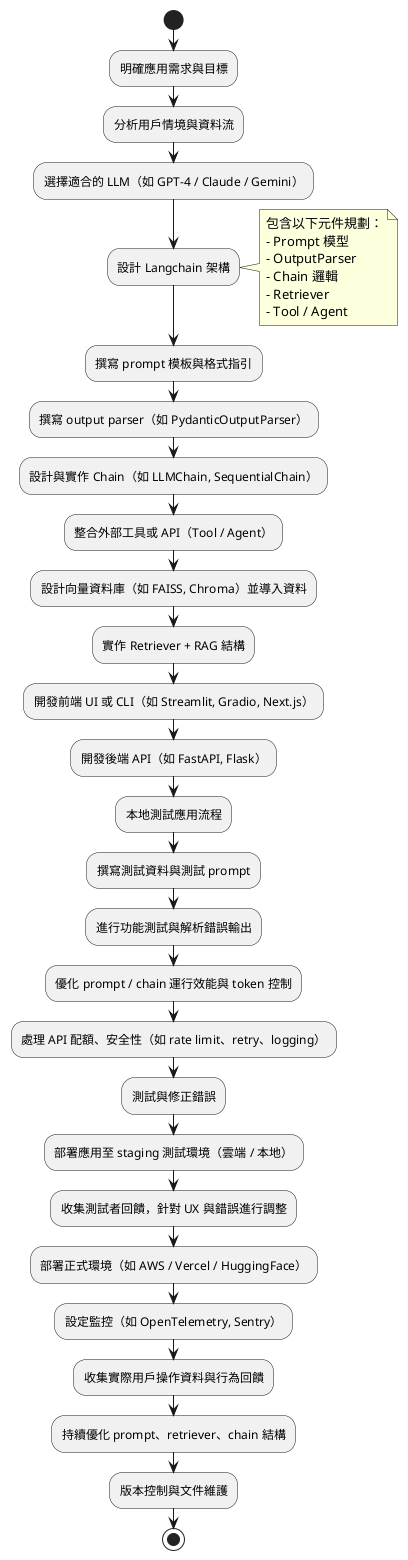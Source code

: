 @startuml langchain_workflow

start

:明確應用需求與目標;
:分析用戶情境與資料流;
:選擇適合的 LLM（如 GPT-4 / Claude / Gemini）;

:設計 Langchain 架構;
note right
包含以下元件規劃：
- Prompt 模型
- OutputParser
- Chain 邏輯
- Retriever
- Tool / Agent
end note

:撰寫 prompt 模板與格式指引;
:撰寫 output parser（如 PydanticOutputParser）;
:設計與實作 Chain（如 LLMChain, SequentialChain）;

:整合外部工具或 API（Tool / Agent）;
:設計向量資料庫（如 FAISS, Chroma）並導入資料;
:實作 Retriever + RAG 結構;

:開發前端 UI 或 CLI（如 Streamlit, Gradio, Next.js）;
:開發後端 API（如 FastAPI, Flask）;

:本地測試應用流程;
:撰寫測試資料與測試 prompt;
:進行功能測試與解析錯誤輸出;

:優化 prompt / chain 運行效能與 token 控制;
:處理 API 配額、安全性（如 rate limit、retry、logging）;
:測試與修正錯誤;

:部署應用至 staging 測試環境（雲端 / 本地）;
:收集測試者回饋，針對 UX 與錯誤進行調整;

:部署正式環境（如 AWS / Vercel / HuggingFace）;
:設定監控（如 OpenTelemetry, Sentry）;

:收集實際用戶操作資料與行為回饋;
:持續優化 prompt、retriever、chain 結構;
:版本控制與文件維護;

stop

@enduml
